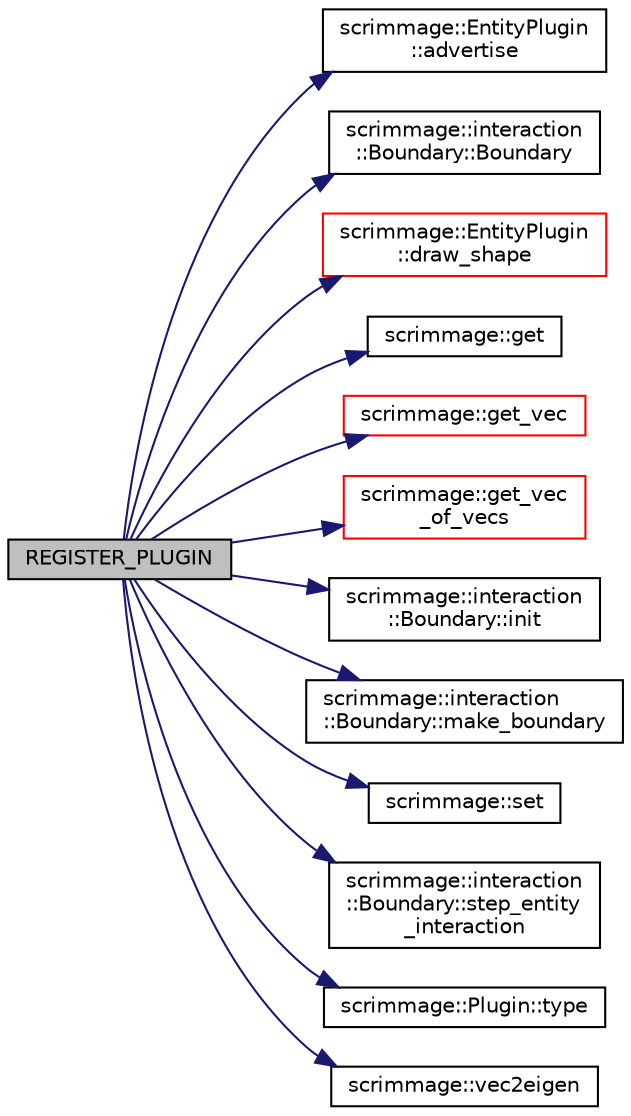digraph "REGISTER_PLUGIN"
{
 // LATEX_PDF_SIZE
  edge [fontname="Helvetica",fontsize="10",labelfontname="Helvetica",labelfontsize="10"];
  node [fontname="Helvetica",fontsize="10",shape=record];
  rankdir="LR";
  Node1 [label="REGISTER_PLUGIN",height=0.2,width=0.4,color="black", fillcolor="grey75", style="filled", fontcolor="black",tooltip=" "];
  Node1 -> Node2 [color="midnightblue",fontsize="10",style="solid",fontname="Helvetica"];
  Node2 [label="scrimmage::EntityPlugin\l::advertise",height=0.2,width=0.4,color="black", fillcolor="white", style="filled",URL="$classscrimmage_1_1EntityPlugin.html#aa4237f084247e93ca942aa70708aad03",tooltip=" "];
  Node1 -> Node3 [color="midnightblue",fontsize="10",style="solid",fontname="Helvetica"];
  Node3 [label="scrimmage::interaction\l::Boundary::Boundary",height=0.2,width=0.4,color="black", fillcolor="white", style="filled",URL="$classscrimmage_1_1interaction_1_1Boundary.html#a84d16b0b0a657d8677a55b8e820af4dd",tooltip=" "];
  Node1 -> Node4 [color="midnightblue",fontsize="10",style="solid",fontname="Helvetica"];
  Node4 [label="scrimmage::EntityPlugin\l::draw_shape",height=0.2,width=0.4,color="red", fillcolor="white", style="filled",URL="$classscrimmage_1_1EntityPlugin.html#ab2476217710e16f4965f9c9432726098",tooltip=" "];
  Node1 -> Node6 [color="midnightblue",fontsize="10",style="solid",fontname="Helvetica"];
  Node6 [label="scrimmage::get",height=0.2,width=0.4,color="black", fillcolor="white", style="filled",URL="$namespacescrimmage.html#a3cd399bc8f69e9cd9f22ae8426abb456",tooltip=" "];
  Node1 -> Node7 [color="midnightblue",fontsize="10",style="solid",fontname="Helvetica"];
  Node7 [label="scrimmage::get_vec",height=0.2,width=0.4,color="red", fillcolor="white", style="filled",URL="$namespacescrimmage.html#a6417e38f5b224b467550f4fc42a2a1b3",tooltip=" "];
  Node1 -> Node10 [color="midnightblue",fontsize="10",style="solid",fontname="Helvetica"];
  Node10 [label="scrimmage::get_vec\l_of_vecs",height=0.2,width=0.4,color="red", fillcolor="white", style="filled",URL="$namespacescrimmage.html#a604a2c79cd3d0003809edf0fc6a4699c",tooltip=" "];
  Node1 -> Node14 [color="midnightblue",fontsize="10",style="solid",fontname="Helvetica"];
  Node14 [label="scrimmage::interaction\l::Boundary::init",height=0.2,width=0.4,color="black", fillcolor="white", style="filled",URL="$classscrimmage_1_1interaction_1_1Boundary.html#ae8375eccd7dcc621b075afcf624cb412",tooltip=" "];
  Node1 -> Node15 [color="midnightblue",fontsize="10",style="solid",fontname="Helvetica"];
  Node15 [label="scrimmage::interaction\l::Boundary::make_boundary",height=0.2,width=0.4,color="black", fillcolor="white", style="filled",URL="$classscrimmage_1_1interaction_1_1Boundary.html#a0a17bd11b5a7ee052e2deeec470e4386",tooltip=" "];
  Node1 -> Node16 [color="midnightblue",fontsize="10",style="solid",fontname="Helvetica"];
  Node16 [label="scrimmage::set",height=0.2,width=0.4,color="black", fillcolor="white", style="filled",URL="$namespacescrimmage.html#ac1591b2fb35ea3f61b2e6dcee5a04846",tooltip=" "];
  Node1 -> Node17 [color="midnightblue",fontsize="10",style="solid",fontname="Helvetica"];
  Node17 [label="scrimmage::interaction\l::Boundary::step_entity\l_interaction",height=0.2,width=0.4,color="black", fillcolor="white", style="filled",URL="$classscrimmage_1_1interaction_1_1Boundary.html#a3b33d58d8540c69566ff99fe2b796c5e",tooltip=" "];
  Node1 -> Node18 [color="midnightblue",fontsize="10",style="solid",fontname="Helvetica"];
  Node18 [label="scrimmage::Plugin::type",height=0.2,width=0.4,color="black", fillcolor="white", style="filled",URL="$classscrimmage_1_1Plugin.html#a83e4f1983cc998530df754be6779aae1",tooltip=" "];
  Node1 -> Node19 [color="midnightblue",fontsize="10",style="solid",fontname="Helvetica"];
  Node19 [label="scrimmage::vec2eigen",height=0.2,width=0.4,color="black", fillcolor="white", style="filled",URL="$namespacescrimmage.html#aaad7545419d1346694d31a4aa5da440f",tooltip=" "];
}
